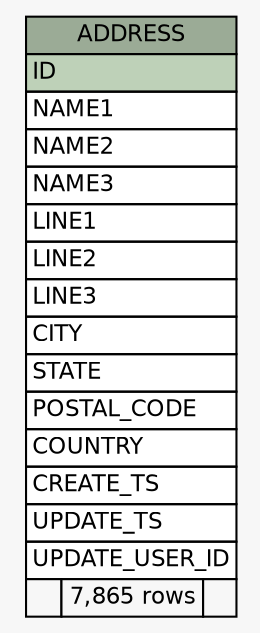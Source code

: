 // dot 2.28.0 on Windows 7 6.1
// SchemaSpy rev 590
digraph "ADDRESS" {
  graph [
    rankdir="RL"
    bgcolor="#f7f7f7"
    nodesep="0.18"
    ranksep="0.46"
    fontname="Helvetica"
    fontsize="11"
  ];
  node [
    fontname="Helvetica"
    fontsize="11"
    shape="plaintext"
  ];
  edge [
    arrowsize="0.8"
  ];
  "ADDRESS" [
    label=<
    <TABLE BORDER="0" CELLBORDER="1" CELLSPACING="0" BGCOLOR="#ffffff">
      <TR><TD COLSPAN="3" BGCOLOR="#9bab96" ALIGN="CENTER">ADDRESS</TD></TR>
      <TR><TD PORT="ID" COLSPAN="3" BGCOLOR="#bed1b8" ALIGN="LEFT">ID</TD></TR>
      <TR><TD PORT="NAME1" COLSPAN="3" ALIGN="LEFT">NAME1</TD></TR>
      <TR><TD PORT="NAME2" COLSPAN="3" ALIGN="LEFT">NAME2</TD></TR>
      <TR><TD PORT="NAME3" COLSPAN="3" ALIGN="LEFT">NAME3</TD></TR>
      <TR><TD PORT="LINE1" COLSPAN="3" ALIGN="LEFT">LINE1</TD></TR>
      <TR><TD PORT="LINE2" COLSPAN="3" ALIGN="LEFT">LINE2</TD></TR>
      <TR><TD PORT="LINE3" COLSPAN="3" ALIGN="LEFT">LINE3</TD></TR>
      <TR><TD PORT="CITY" COLSPAN="3" ALIGN="LEFT">CITY</TD></TR>
      <TR><TD PORT="STATE" COLSPAN="3" ALIGN="LEFT">STATE</TD></TR>
      <TR><TD PORT="POSTAL_CODE" COLSPAN="3" ALIGN="LEFT">POSTAL_CODE</TD></TR>
      <TR><TD PORT="COUNTRY" COLSPAN="3" ALIGN="LEFT">COUNTRY</TD></TR>
      <TR><TD PORT="CREATE_TS" COLSPAN="3" ALIGN="LEFT">CREATE_TS</TD></TR>
      <TR><TD PORT="UPDATE_TS" COLSPAN="3" ALIGN="LEFT">UPDATE_TS</TD></TR>
      <TR><TD PORT="UPDATE_USER_ID" COLSPAN="3" ALIGN="LEFT">UPDATE_USER_ID</TD></TR>
      <TR><TD ALIGN="LEFT" BGCOLOR="#f7f7f7">  </TD><TD ALIGN="RIGHT" BGCOLOR="#f7f7f7">7,865 rows</TD><TD ALIGN="RIGHT" BGCOLOR="#f7f7f7">  </TD></TR>
    </TABLE>>
    URL="tables/ADDRESS.html"
    tooltip="ADDRESS"
  ];
}
